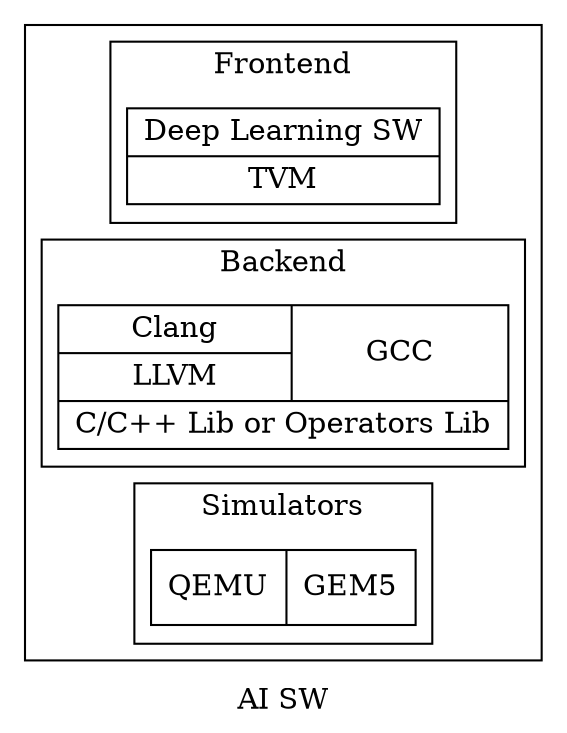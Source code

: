 digraph G {
  rankdir=LR;

  compound=true;
  node [shape=record];
  subgraph cluster_a {
    //label = "A";
    subgraph cluster_l3 {
      rankdir=TD;
      label = "Frontend";
      Frontend [label="<dl> Deep Learning SW | <tvm> TVM"];
    }
    subgraph cluster_l2 {
      rankdir=TD;
      label = "Backend";
      Backend [label="{ { <clang> Clang | <llvm> LLVM } | GCC } | C/C++ Lib or Operators Lib"]; 
    }
/*    subgraph cluster_l1 {
      rankdir=TD;
      label = "Runtime";
    }*/
    subgraph cluster_l0 {
      rankdir=LR;
      label = "Simulators";
      Simulators [label="{ <qemu> QEMU | <gem5> GEM5 }"]; 
    }
  }

  label = "AI SW";
}

